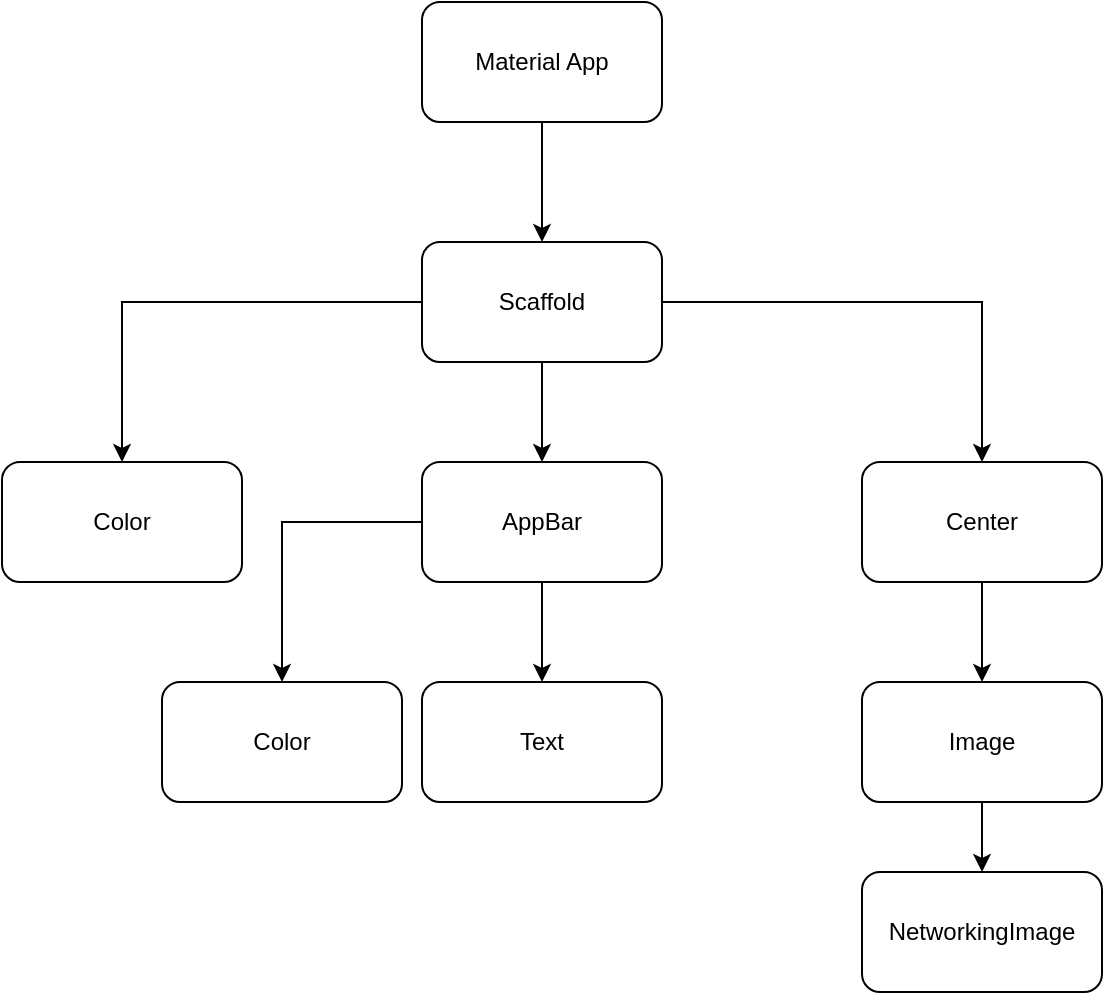 <mxfile version="20.7.4" type="device"><diagram id="4lIDaBLSyAwz7dGdkqHn" name="Page-1"><mxGraphModel dx="1621" dy="508" grid="1" gridSize="10" guides="1" tooltips="1" connect="1" arrows="1" fold="1" page="1" pageScale="1" pageWidth="827" pageHeight="1169" math="0" shadow="0"><root><mxCell id="0"/><mxCell id="1" parent="0"/><mxCell id="QaHf7WRAwpKA9uFJ7ND2-3" style="edgeStyle=orthogonalEdgeStyle;rounded=0;orthogonalLoop=1;jettySize=auto;html=1;exitX=0.5;exitY=1;exitDx=0;exitDy=0;entryX=0.5;entryY=0;entryDx=0;entryDy=0;" edge="1" parent="1" source="QaHf7WRAwpKA9uFJ7ND2-1" target="QaHf7WRAwpKA9uFJ7ND2-2"><mxGeometry relative="1" as="geometry"/></mxCell><mxCell id="QaHf7WRAwpKA9uFJ7ND2-1" value="Material App" style="rounded=1;whiteSpace=wrap;html=1;" vertex="1" parent="1"><mxGeometry x="200" y="90" width="120" height="60" as="geometry"/></mxCell><mxCell id="QaHf7WRAwpKA9uFJ7ND2-8" style="edgeStyle=orthogonalEdgeStyle;rounded=0;orthogonalLoop=1;jettySize=auto;html=1;entryX=0.5;entryY=0;entryDx=0;entryDy=0;exitX=0.5;exitY=1;exitDx=0;exitDy=0;" edge="1" parent="1" source="QaHf7WRAwpKA9uFJ7ND2-2" target="QaHf7WRAwpKA9uFJ7ND2-4"><mxGeometry relative="1" as="geometry"/></mxCell><mxCell id="QaHf7WRAwpKA9uFJ7ND2-9" style="edgeStyle=orthogonalEdgeStyle;rounded=0;orthogonalLoop=1;jettySize=auto;html=1;" edge="1" parent="1" source="QaHf7WRAwpKA9uFJ7ND2-2" target="QaHf7WRAwpKA9uFJ7ND2-5"><mxGeometry relative="1" as="geometry"/></mxCell><mxCell id="QaHf7WRAwpKA9uFJ7ND2-10" style="edgeStyle=orthogonalEdgeStyle;rounded=0;orthogonalLoop=1;jettySize=auto;html=1;" edge="1" parent="1" source="QaHf7WRAwpKA9uFJ7ND2-2" target="QaHf7WRAwpKA9uFJ7ND2-6"><mxGeometry relative="1" as="geometry"/></mxCell><mxCell id="QaHf7WRAwpKA9uFJ7ND2-2" value="Scaffold" style="rounded=1;whiteSpace=wrap;html=1;" vertex="1" parent="1"><mxGeometry x="200" y="210" width="120" height="60" as="geometry"/></mxCell><mxCell id="QaHf7WRAwpKA9uFJ7ND2-13" style="edgeStyle=orthogonalEdgeStyle;rounded=0;orthogonalLoop=1;jettySize=auto;html=1;entryX=0.5;entryY=0;entryDx=0;entryDy=0;" edge="1" parent="1" source="QaHf7WRAwpKA9uFJ7ND2-4" target="QaHf7WRAwpKA9uFJ7ND2-12"><mxGeometry relative="1" as="geometry"/></mxCell><mxCell id="QaHf7WRAwpKA9uFJ7ND2-14" style="edgeStyle=orthogonalEdgeStyle;rounded=0;orthogonalLoop=1;jettySize=auto;html=1;" edge="1" parent="1" source="QaHf7WRAwpKA9uFJ7ND2-4" target="QaHf7WRAwpKA9uFJ7ND2-11"><mxGeometry relative="1" as="geometry"/></mxCell><mxCell id="QaHf7WRAwpKA9uFJ7ND2-4" value="AppBar" style="rounded=1;whiteSpace=wrap;html=1;" vertex="1" parent="1"><mxGeometry x="200" y="320" width="120" height="60" as="geometry"/></mxCell><mxCell id="QaHf7WRAwpKA9uFJ7ND2-5" value="Color" style="rounded=1;whiteSpace=wrap;html=1;" vertex="1" parent="1"><mxGeometry x="-10" y="320" width="120" height="60" as="geometry"/></mxCell><mxCell id="QaHf7WRAwpKA9uFJ7ND2-15" style="edgeStyle=orthogonalEdgeStyle;rounded=0;orthogonalLoop=1;jettySize=auto;html=1;entryX=0.5;entryY=0;entryDx=0;entryDy=0;" edge="1" parent="1" source="QaHf7WRAwpKA9uFJ7ND2-6" target="QaHf7WRAwpKA9uFJ7ND2-7"><mxGeometry relative="1" as="geometry"/></mxCell><mxCell id="QaHf7WRAwpKA9uFJ7ND2-6" value="Center" style="rounded=1;whiteSpace=wrap;html=1;" vertex="1" parent="1"><mxGeometry x="420" y="320" width="120" height="60" as="geometry"/></mxCell><mxCell id="QaHf7WRAwpKA9uFJ7ND2-17" style="edgeStyle=orthogonalEdgeStyle;rounded=0;orthogonalLoop=1;jettySize=auto;html=1;" edge="1" parent="1" source="QaHf7WRAwpKA9uFJ7ND2-7" target="QaHf7WRAwpKA9uFJ7ND2-16"><mxGeometry relative="1" as="geometry"/></mxCell><mxCell id="QaHf7WRAwpKA9uFJ7ND2-7" value="Image" style="rounded=1;whiteSpace=wrap;html=1;" vertex="1" parent="1"><mxGeometry x="420" y="430" width="120" height="60" as="geometry"/></mxCell><mxCell id="QaHf7WRAwpKA9uFJ7ND2-11" value="Text" style="rounded=1;whiteSpace=wrap;html=1;" vertex="1" parent="1"><mxGeometry x="200" y="430" width="120" height="60" as="geometry"/></mxCell><mxCell id="QaHf7WRAwpKA9uFJ7ND2-12" value="Color" style="rounded=1;whiteSpace=wrap;html=1;" vertex="1" parent="1"><mxGeometry x="70" y="430" width="120" height="60" as="geometry"/></mxCell><mxCell id="QaHf7WRAwpKA9uFJ7ND2-16" value="NetworkingImage" style="rounded=1;whiteSpace=wrap;html=1;" vertex="1" parent="1"><mxGeometry x="420" y="525" width="120" height="60" as="geometry"/></mxCell></root></mxGraphModel></diagram></mxfile>